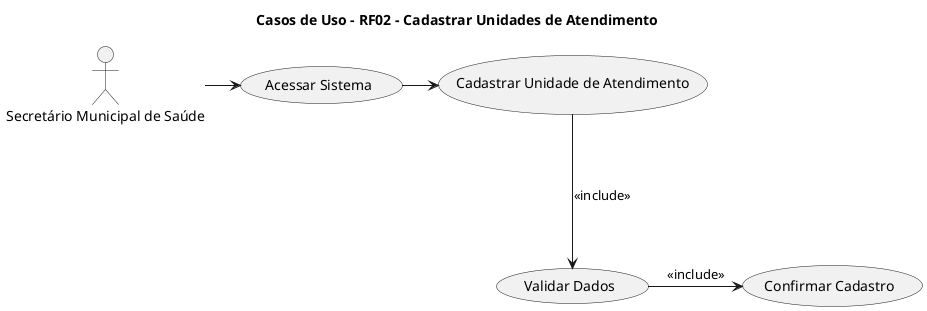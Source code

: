 @startuml - Casos de Uso "Sistema Basico de Saude"
title Casos de Uso - RF02 - Cadastrar Unidades de Atendimento

actor Sec as "Secretário Municipal de Saúde"

Sec -> (Acessar Sistema)
(Acessar Sistema) -> (Cadastrar Unidade de Atendimento)

(Cadastrar Unidade de Atendimento) ---> (Validar Dados) : <<include>>
(Validar Dados) -> (Confirmar Cadastro) : <<include>>

@enduml